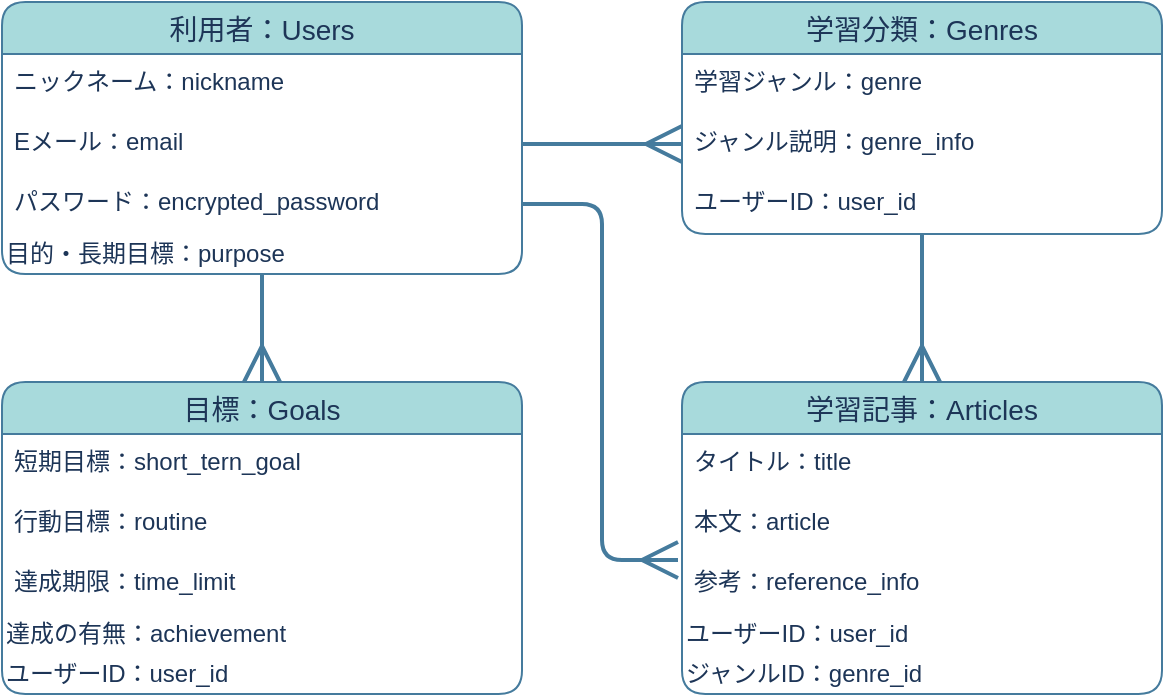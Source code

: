 <mxfile>
    <diagram id="JRNjgCO93GcfCNNkVfsD" name="ページ1">
        <mxGraphModel dx="686" dy="450" grid="0" gridSize="10" guides="1" tooltips="1" connect="1" arrows="1" fold="1" page="1" pageScale="1" pageWidth="827" pageHeight="1169" background="#ffffff" math="0" shadow="0">
            <root>
                <mxCell id="0"/>
                <mxCell id="1" parent="0"/>
                <mxCell id="27" style="edgeStyle=orthogonalEdgeStyle;orthogonalLoop=1;jettySize=auto;html=1;entryX=0.5;entryY=0;entryDx=0;entryDy=0;endArrow=ERmany;endFill=0;endSize=15;strokeWidth=2;strokeColor=#457B9D;fontColor=#1D3557;labelBackgroundColor=#F1FAEE;" parent="1" source="2" target="20" edge="1">
                    <mxGeometry relative="1" as="geometry"/>
                </mxCell>
                <mxCell id="2" value="利用者：Users" style="swimlane;fontStyle=0;childLayout=stackLayout;horizontal=1;startSize=26;horizontalStack=0;resizeParent=1;resizeParentMax=0;resizeLast=0;collapsible=1;marginBottom=0;align=center;fontSize=14;rounded=1;fillColor=#A8DADC;strokeColor=#457B9D;fontColor=#1D3557;" parent="1" vertex="1">
                    <mxGeometry x="20" y="50" width="260" height="136" as="geometry"/>
                </mxCell>
                <mxCell id="3" value="ニックネーム：nickname" style="text;strokeColor=none;fillColor=none;spacingLeft=4;spacingRight=4;overflow=hidden;rotatable=0;points=[[0,0.5],[1,0.5]];portConstraint=eastwest;fontSize=12;rounded=1;fontColor=#1D3557;" parent="2" vertex="1">
                    <mxGeometry y="26" width="260" height="30" as="geometry"/>
                </mxCell>
                <mxCell id="5" value="Eメール：email" style="text;strokeColor=none;fillColor=none;spacingLeft=4;spacingRight=4;overflow=hidden;rotatable=0;points=[[0,0.5],[1,0.5]];portConstraint=eastwest;fontSize=12;rounded=1;fontColor=#1D3557;" parent="2" vertex="1">
                    <mxGeometry y="56" width="260" height="30" as="geometry"/>
                </mxCell>
                <mxCell id="4" value="パスワード：encrypted_password" style="text;strokeColor=none;fillColor=none;spacingLeft=4;spacingRight=4;overflow=hidden;rotatable=0;points=[[0,0.5],[1,0.5]];portConstraint=eastwest;fontSize=12;rounded=1;fontColor=#1D3557;" parent="2" vertex="1">
                    <mxGeometry y="86" width="260" height="30" as="geometry"/>
                </mxCell>
                <mxCell id="6" value="目的・長期目標：purpose" style="text;html=1;resizable=0;autosize=1;align=left;verticalAlign=middle;points=[];fillColor=none;strokeColor=none;rounded=1;fontColor=#1D3557;" parent="2" vertex="1">
                    <mxGeometry y="116" width="260" height="20" as="geometry"/>
                </mxCell>
                <mxCell id="17" style="edgeStyle=orthogonalEdgeStyle;orthogonalLoop=1;jettySize=auto;html=1;endArrow=ERmany;endFill=0;endSize=15;strokeWidth=2;strokeColor=#457B9D;fontColor=#1D3557;labelBackgroundColor=#F1FAEE;" parent="1" source="7" target="12" edge="1">
                    <mxGeometry relative="1" as="geometry"/>
                </mxCell>
                <mxCell id="7" value="学習分類：Genres" style="swimlane;fontStyle=0;childLayout=stackLayout;horizontal=1;startSize=26;horizontalStack=0;resizeParent=1;resizeParentMax=0;resizeLast=0;collapsible=1;marginBottom=0;align=center;fontSize=14;rounded=1;fillColor=#A8DADC;strokeColor=#457B9D;fontColor=#1D3557;" parent="1" vertex="1">
                    <mxGeometry x="360" y="50" width="240" height="116" as="geometry"/>
                </mxCell>
                <mxCell id="8" value="学習ジャンル：genre" style="text;strokeColor=none;fillColor=none;spacingLeft=4;spacingRight=4;overflow=hidden;rotatable=0;points=[[0,0.5],[1,0.5]];portConstraint=eastwest;fontSize=12;rounded=1;fontColor=#1D3557;" parent="7" vertex="1">
                    <mxGeometry y="26" width="240" height="30" as="geometry"/>
                </mxCell>
                <mxCell id="9" value="ジャンル説明：genre_info" style="text;strokeColor=none;fillColor=none;spacingLeft=4;spacingRight=4;overflow=hidden;rotatable=0;points=[[0,0.5],[1,0.5]];portConstraint=eastwest;fontSize=12;rounded=1;fontColor=#1D3557;" parent="7" vertex="1">
                    <mxGeometry y="56" width="240" height="30" as="geometry"/>
                </mxCell>
                <mxCell id="10" value="ユーザーID：user_id" style="text;strokeColor=none;fillColor=none;spacingLeft=4;spacingRight=4;overflow=hidden;rotatable=0;points=[[0,0.5],[1,0.5]];portConstraint=eastwest;fontSize=12;rounded=1;fontColor=#1D3557;" parent="7" vertex="1">
                    <mxGeometry y="86" width="240" height="30" as="geometry"/>
                </mxCell>
                <mxCell id="11" style="edgeStyle=orthogonalEdgeStyle;orthogonalLoop=1;jettySize=auto;html=1;exitX=1;exitY=0.5;exitDx=0;exitDy=0;entryX=0;entryY=0.5;entryDx=0;entryDy=0;endArrow=ERmany;endFill=0;strokeWidth=2;endSize=15;strokeColor=#457B9D;fontColor=#1D3557;labelBackgroundColor=#F1FAEE;" parent="1" source="5" target="9" edge="1">
                    <mxGeometry relative="1" as="geometry"/>
                </mxCell>
                <mxCell id="12" value="学習記事：Articles" style="swimlane;fontStyle=0;childLayout=stackLayout;horizontal=1;startSize=26;horizontalStack=0;resizeParent=1;resizeParentMax=0;resizeLast=0;collapsible=1;marginBottom=0;align=center;fontSize=14;rounded=1;fillColor=#A8DADC;strokeColor=#457B9D;fontColor=#1D3557;" parent="1" vertex="1">
                    <mxGeometry x="360" y="240" width="240" height="156" as="geometry"/>
                </mxCell>
                <mxCell id="13" value="タイトル：title" style="text;strokeColor=none;fillColor=none;spacingLeft=4;spacingRight=4;overflow=hidden;rotatable=0;points=[[0,0.5],[1,0.5]];portConstraint=eastwest;fontSize=12;rounded=1;fontColor=#1D3557;" parent="12" vertex="1">
                    <mxGeometry y="26" width="240" height="30" as="geometry"/>
                </mxCell>
                <mxCell id="14" value="本文：article" style="text;strokeColor=none;fillColor=none;spacingLeft=4;spacingRight=4;overflow=hidden;rotatable=0;points=[[0,0.5],[1,0.5]];portConstraint=eastwest;fontSize=12;rounded=1;fontColor=#1D3557;" parent="12" vertex="1">
                    <mxGeometry y="56" width="240" height="30" as="geometry"/>
                </mxCell>
                <mxCell id="15" value="参考：reference_info" style="text;strokeColor=none;fillColor=none;spacingLeft=4;spacingRight=4;overflow=hidden;rotatable=0;points=[[0,0.5],[1,0.5]];portConstraint=eastwest;fontSize=12;rounded=1;fontColor=#1D3557;" parent="12" vertex="1">
                    <mxGeometry y="86" width="240" height="30" as="geometry"/>
                </mxCell>
                <mxCell id="19" value="ユーザーID：user_id" style="text;html=1;resizable=0;autosize=1;align=left;verticalAlign=middle;points=[];fillColor=none;strokeColor=none;rounded=1;fontColor=#1D3557;" parent="12" vertex="1">
                    <mxGeometry y="116" width="240" height="20" as="geometry"/>
                </mxCell>
                <mxCell id="16" value="ジャンルID：genre_id" style="text;html=1;resizable=0;autosize=1;align=left;verticalAlign=middle;points=[];fillColor=none;strokeColor=none;rounded=1;fontColor=#1D3557;" parent="12" vertex="1">
                    <mxGeometry y="136" width="240" height="20" as="geometry"/>
                </mxCell>
                <mxCell id="18" style="edgeStyle=orthogonalEdgeStyle;orthogonalLoop=1;jettySize=auto;html=1;exitX=1;exitY=0.5;exitDx=0;exitDy=0;endArrow=ERmany;endFill=0;endSize=15;strokeWidth=2;strokeColor=#457B9D;fontColor=#1D3557;labelBackgroundColor=#F1FAEE;" parent="1" source="4" edge="1">
                    <mxGeometry relative="1" as="geometry">
                        <mxPoint x="358" y="329" as="targetPoint"/>
                        <Array as="points">
                            <mxPoint x="320" y="151"/>
                            <mxPoint x="320" y="329"/>
                        </Array>
                    </mxGeometry>
                </mxCell>
                <mxCell id="20" value="目標：Goals" style="swimlane;fontStyle=0;childLayout=stackLayout;horizontal=1;startSize=26;horizontalStack=0;resizeParent=1;resizeParentMax=0;resizeLast=0;collapsible=1;marginBottom=0;align=center;fontSize=14;rounded=1;fillColor=#A8DADC;strokeColor=#457B9D;fontColor=#1D3557;" parent="1" vertex="1">
                    <mxGeometry x="20" y="240" width="260" height="156" as="geometry"/>
                </mxCell>
                <mxCell id="21" value="短期目標：short_tern_goal" style="text;strokeColor=none;fillColor=none;spacingLeft=4;spacingRight=4;overflow=hidden;rotatable=0;points=[[0,0.5],[1,0.5]];portConstraint=eastwest;fontSize=12;rounded=1;fontColor=#1D3557;" parent="20" vertex="1">
                    <mxGeometry y="26" width="260" height="30" as="geometry"/>
                </mxCell>
                <mxCell id="22" value="行動目標：routine" style="text;strokeColor=none;fillColor=none;spacingLeft=4;spacingRight=4;overflow=hidden;rotatable=0;points=[[0,0.5],[1,0.5]];portConstraint=eastwest;fontSize=12;rounded=1;fontColor=#1D3557;" parent="20" vertex="1">
                    <mxGeometry y="56" width="260" height="30" as="geometry"/>
                </mxCell>
                <mxCell id="23" value="達成期限：time_limit" style="text;strokeColor=none;fillColor=none;spacingLeft=4;spacingRight=4;overflow=hidden;rotatable=0;points=[[0,0.5],[1,0.5]];portConstraint=eastwest;fontSize=12;rounded=1;fontColor=#1D3557;" parent="20" vertex="1">
                    <mxGeometry y="86" width="260" height="30" as="geometry"/>
                </mxCell>
                <mxCell id="25" value="達成の有無：achievement" style="text;html=1;resizable=0;autosize=1;align=left;verticalAlign=middle;points=[];fillColor=none;strokeColor=none;rounded=1;fontColor=#1D3557;" parent="20" vertex="1">
                    <mxGeometry y="116" width="260" height="20" as="geometry"/>
                </mxCell>
                <mxCell id="26" value="ユーザーID：user_id" style="text;html=1;resizable=0;autosize=1;align=left;verticalAlign=middle;points=[];fillColor=none;strokeColor=none;rounded=1;fontColor=#1D3557;" parent="20" vertex="1">
                    <mxGeometry y="136" width="260" height="20" as="geometry"/>
                </mxCell>
            </root>
        </mxGraphModel>
    </diagram>
</mxfile>